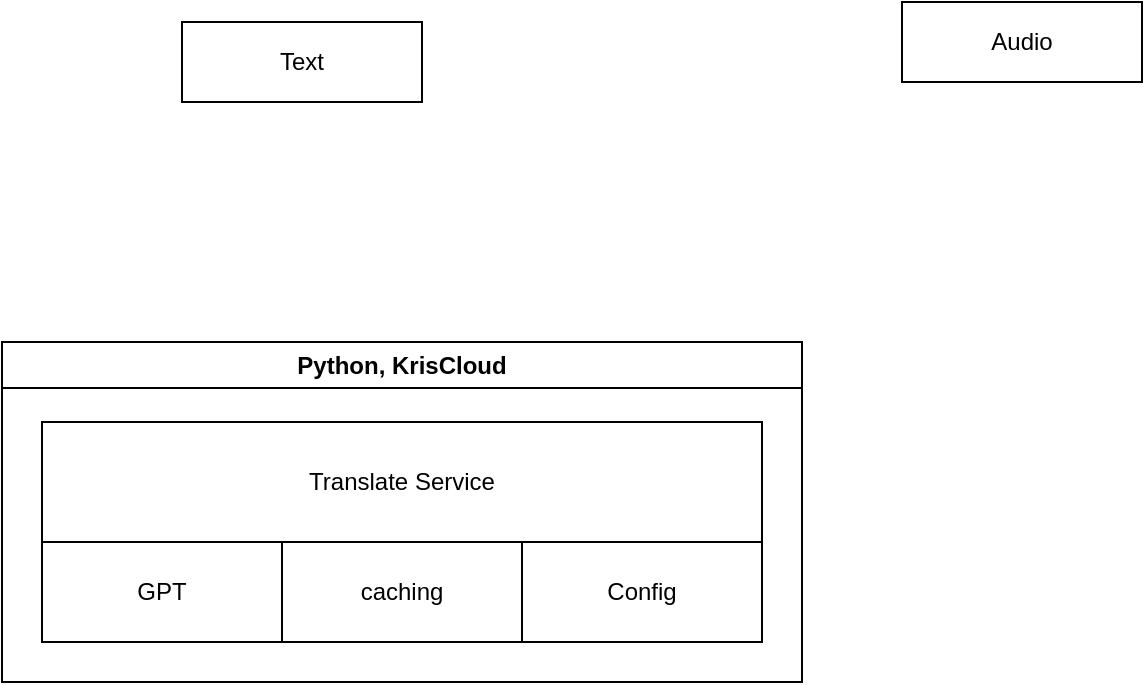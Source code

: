 <mxfile version="22.1.2" type="device">
  <diagram name="Page-1" id="H2bCj6ZzuXjTWNGWiPMM">
    <mxGraphModel dx="1434" dy="870" grid="1" gridSize="10" guides="1" tooltips="1" connect="1" arrows="1" fold="1" page="1" pageScale="1" pageWidth="850" pageHeight="1100" math="0" shadow="0">
      <root>
        <mxCell id="0" />
        <mxCell id="1" parent="0" />
        <mxCell id="zZWFQwzK3qCWmV7pPC7G-1" value="Translate Service" style="rounded=0;whiteSpace=wrap;html=1;" vertex="1" parent="1">
          <mxGeometry x="150" y="450" width="360" height="60" as="geometry" />
        </mxCell>
        <mxCell id="zZWFQwzK3qCWmV7pPC7G-3" value="Text" style="rounded=0;whiteSpace=wrap;html=1;" vertex="1" parent="1">
          <mxGeometry x="220" y="250" width="120" height="40" as="geometry" />
        </mxCell>
        <mxCell id="zZWFQwzK3qCWmV7pPC7G-4" value="Audio" style="rounded=0;whiteSpace=wrap;html=1;" vertex="1" parent="1">
          <mxGeometry x="580" y="240" width="120" height="40" as="geometry" />
        </mxCell>
        <mxCell id="zZWFQwzK3qCWmV7pPC7G-5" value="GPT" style="rounded=0;whiteSpace=wrap;html=1;" vertex="1" parent="1">
          <mxGeometry x="150" y="510" width="120" height="50" as="geometry" />
        </mxCell>
        <mxCell id="zZWFQwzK3qCWmV7pPC7G-6" value="caching" style="rounded=0;whiteSpace=wrap;html=1;" vertex="1" parent="1">
          <mxGeometry x="270" y="510" width="120" height="50" as="geometry" />
        </mxCell>
        <mxCell id="zZWFQwzK3qCWmV7pPC7G-10" value="Python, KrisCloud" style="swimlane;whiteSpace=wrap;html=1;" vertex="1" parent="1">
          <mxGeometry x="130" y="410" width="400" height="170" as="geometry" />
        </mxCell>
        <mxCell id="zZWFQwzK3qCWmV7pPC7G-11" value="Config" style="rounded=0;whiteSpace=wrap;html=1;" vertex="1" parent="zZWFQwzK3qCWmV7pPC7G-10">
          <mxGeometry x="260" y="100" width="120" height="50" as="geometry" />
        </mxCell>
      </root>
    </mxGraphModel>
  </diagram>
</mxfile>
